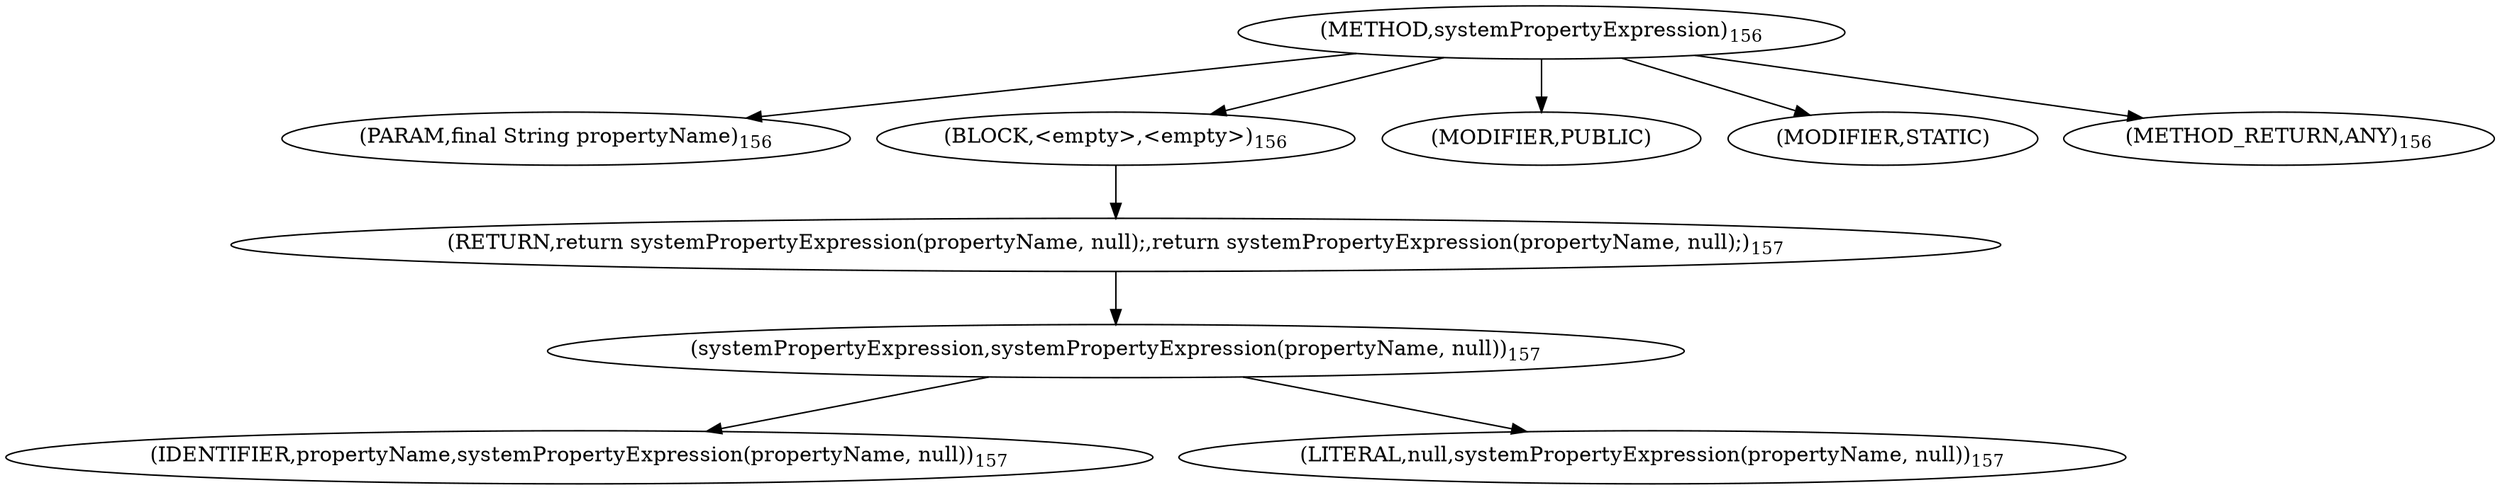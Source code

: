 digraph "systemPropertyExpression" {  
"90" [label = <(METHOD,systemPropertyExpression)<SUB>156</SUB>> ]
"91" [label = <(PARAM,final String propertyName)<SUB>156</SUB>> ]
"92" [label = <(BLOCK,&lt;empty&gt;,&lt;empty&gt;)<SUB>156</SUB>> ]
"93" [label = <(RETURN,return systemPropertyExpression(propertyName, null);,return systemPropertyExpression(propertyName, null);)<SUB>157</SUB>> ]
"94" [label = <(systemPropertyExpression,systemPropertyExpression(propertyName, null))<SUB>157</SUB>> ]
"95" [label = <(IDENTIFIER,propertyName,systemPropertyExpression(propertyName, null))<SUB>157</SUB>> ]
"96" [label = <(LITERAL,null,systemPropertyExpression(propertyName, null))<SUB>157</SUB>> ]
"97" [label = <(MODIFIER,PUBLIC)> ]
"98" [label = <(MODIFIER,STATIC)> ]
"99" [label = <(METHOD_RETURN,ANY)<SUB>156</SUB>> ]
  "90" -> "91" 
  "90" -> "92" 
  "90" -> "97" 
  "90" -> "98" 
  "90" -> "99" 
  "92" -> "93" 
  "93" -> "94" 
  "94" -> "95" 
  "94" -> "96" 
}
